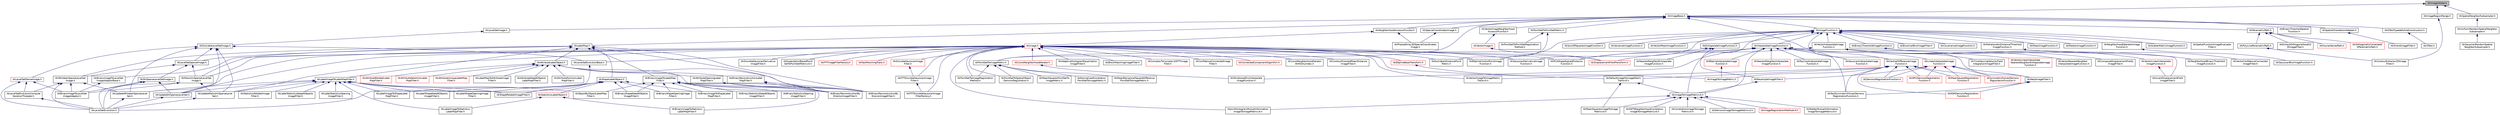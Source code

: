 digraph "itkImageHelper.h"
{
 // LATEX_PDF_SIZE
  edge [fontname="Helvetica",fontsize="10",labelfontname="Helvetica",labelfontsize="10"];
  node [fontname="Helvetica",fontsize="10",shape=record];
  Node1 [label="itkImageHelper.h",height=0.2,width=0.4,color="black", fillcolor="grey75", style="filled", fontcolor="black",tooltip=" "];
  Node1 -> Node2 [dir="back",color="midnightblue",fontsize="10",style="solid",fontname="Helvetica"];
  Node2 [label="itkImageBase.h",height=0.2,width=0.4,color="black", fillcolor="white", style="filled",URL="$itkImageBase_8h.html",tooltip=" "];
  Node2 -> Node3 [dir="back",color="midnightblue",fontsize="10",style="solid",fontname="Helvetica"];
  Node3 [label="itkBinaryThresholdSpatial\lFunction.h",height=0.2,width=0.4,color="black", fillcolor="white", style="filled",URL="$itkBinaryThresholdSpatialFunction_8h.html",tooltip=" "];
  Node2 -> Node4 [dir="back",color="midnightblue",fontsize="10",style="solid",fontname="Helvetica"];
  Node4 [label="itkGTestTypedefsAndConstructors.h",height=0.2,width=0.4,color="black", fillcolor="white", style="filled",URL="$itkGTestTypedefsAndConstructors_8h.html",tooltip=" "];
  Node4 -> Node5 [dir="back",color="midnightblue",fontsize="10",style="solid",fontname="Helvetica"];
  Node5 [label="itkGTest.h",height=0.2,width=0.4,color="black", fillcolor="white", style="filled",URL="$itkGTest_8h.html",tooltip=" "];
  Node2 -> Node6 [dir="back",color="midnightblue",fontsize="10",style="solid",fontname="Helvetica"];
  Node6 [label="itkImageFunction.h",height=0.2,width=0.4,color="black", fillcolor="white", style="filled",URL="$itkImageFunction_8h.html",tooltip=" "];
  Node6 -> Node7 [dir="back",color="midnightblue",fontsize="10",style="solid",fontname="Helvetica"];
  Node7 [label="itkBSplineControlPointImage\lFunction.h",height=0.2,width=0.4,color="black", fillcolor="white", style="filled",URL="$itkBSplineControlPointImageFunction_8h.html",tooltip=" "];
  Node6 -> Node8 [dir="back",color="midnightblue",fontsize="10",style="solid",fontname="Helvetica"];
  Node8 [label="itkBinaryThresholdImageFunction.h",height=0.2,width=0.4,color="black", fillcolor="white", style="filled",URL="$itkBinaryThresholdImageFunction_8h.html",tooltip=" "];
  Node8 -> Node9 [dir="back",color="midnightblue",fontsize="10",style="solid",fontname="Helvetica"];
  Node9 [label="itkNeighborhoodBinaryThreshold\lImageFunction.h",height=0.2,width=0.4,color="black", fillcolor="white", style="filled",URL="$itkNeighborhoodBinaryThresholdImageFunction_8h.html",tooltip=" "];
  Node6 -> Node10 [dir="back",color="midnightblue",fontsize="10",style="solid",fontname="Helvetica"];
  Node10 [label="itkBinomialBlurImageFilter.h",height=0.2,width=0.4,color="black", fillcolor="white", style="filled",URL="$itkBinomialBlurImageFilter_8h.html",tooltip=" "];
  Node6 -> Node11 [dir="back",color="midnightblue",fontsize="10",style="solid",fontname="Helvetica"];
  Node11 [label="itkCentralDifferenceImage\lFunction.h",height=0.2,width=0.4,color="black", fillcolor="white", style="filled",URL="$itkCentralDifferenceImageFunction_8h.html",tooltip=" "];
  Node11 -> Node12 [dir="back",color="midnightblue",fontsize="10",style="solid",fontname="Helvetica"];
  Node12 [label="itkDefaultImageToImageMetric\lTraitsv4.h",height=0.2,width=0.4,color="black", fillcolor="white", style="filled",URL="$itkDefaultImageToImageMetricTraitsv4_8h.html",tooltip=" "];
  Node12 -> Node13 [dir="back",color="midnightblue",fontsize="10",style="solid",fontname="Helvetica"];
  Node13 [label="itkImageToImageMetricv4.h",height=0.2,width=0.4,color="black", fillcolor="white", style="filled",URL="$itkImageToImageMetricv4_8h.html",tooltip=" "];
  Node13 -> Node14 [dir="back",color="midnightblue",fontsize="10",style="solid",fontname="Helvetica"];
  Node14 [label="itkANTSNeighborhoodCorrelation\lImageToImageMetricv4.h",height=0.2,width=0.4,color="black", fillcolor="white", style="filled",URL="$itkANTSNeighborhoodCorrelationImageToImageMetricv4_8h.html",tooltip=" "];
  Node13 -> Node15 [dir="back",color="midnightblue",fontsize="10",style="solid",fontname="Helvetica"];
  Node15 [label="itkCorrelationImageToImage\lMetricv4.h",height=0.2,width=0.4,color="black", fillcolor="white", style="filled",URL="$itkCorrelationImageToImageMetricv4_8h.html",tooltip=" "];
  Node13 -> Node16 [dir="back",color="midnightblue",fontsize="10",style="solid",fontname="Helvetica"];
  Node16 [label="itkDemonsImageToImageMetricv4.h",height=0.2,width=0.4,color="black", fillcolor="white", style="filled",URL="$itkDemonsImageToImageMetricv4_8h.html",tooltip=" "];
  Node13 -> Node17 [dir="back",color="midnightblue",fontsize="10",style="solid",fontname="Helvetica"];
  Node17 [label="itkImageRegistrationMethodv4.h",height=0.2,width=0.4,color="red", fillcolor="white", style="filled",URL="$itkImageRegistrationMethodv4_8h.html",tooltip=" "];
  Node13 -> Node22 [dir="back",color="midnightblue",fontsize="10",style="solid",fontname="Helvetica"];
  Node22 [label="itkJointHistogramMutualInformation\lImageToImageMetricv4.h",height=0.2,width=0.4,color="black", fillcolor="white", style="filled",URL="$itkJointHistogramMutualInformationImageToImageMetricv4_8h.html",tooltip=" "];
  Node13 -> Node23 [dir="back",color="midnightblue",fontsize="10",style="solid",fontname="Helvetica"];
  Node23 [label="itkMattesMutualInformation\lImageToImageMetricv4.h",height=0.2,width=0.4,color="black", fillcolor="white", style="filled",URL="$itkMattesMutualInformationImageToImageMetricv4_8h.html",tooltip=" "];
  Node13 -> Node24 [dir="back",color="midnightblue",fontsize="10",style="solid",fontname="Helvetica"];
  Node24 [label="itkMeanSquaresImageToImage\lMetricv4.h",height=0.2,width=0.4,color="black", fillcolor="white", style="filled",URL="$itkMeanSquaresImageToImageMetricv4_8h.html",tooltip=" "];
  Node12 -> Node24 [dir="back",color="midnightblue",fontsize="10",style="solid",fontname="Helvetica"];
  Node11 -> Node25 [dir="back",color="midnightblue",fontsize="10",style="solid",fontname="Helvetica"];
  Node25 [label="itkDemonsRegistrationFunction.h",height=0.2,width=0.4,color="red", fillcolor="white", style="filled",URL="$itkDemonsRegistrationFunction_8h.html",tooltip=" "];
  Node11 -> Node29 [dir="back",color="midnightblue",fontsize="10",style="solid",fontname="Helvetica"];
  Node29 [label="itkESMDemonsRegistration\lFunction.h",height=0.2,width=0.4,color="red", fillcolor="white", style="filled",URL="$itkESMDemonsRegistrationFunction_8h.html",tooltip=" "];
  Node11 -> Node32 [dir="back",color="midnightblue",fontsize="10",style="solid",fontname="Helvetica"];
  Node32 [label="itkFastSymmetricForcesDemons\lRegistrationFunction.h",height=0.2,width=0.4,color="black", fillcolor="white", style="filled",URL="$itkFastSymmetricForcesDemonsRegistrationFunction_8h.html",tooltip=" "];
  Node11 -> Node33 [dir="back",color="midnightblue",fontsize="10",style="solid",fontname="Helvetica"];
  Node33 [label="itkGPUDemonsRegistration\lFunction.h",height=0.2,width=0.4,color="red", fillcolor="white", style="filled",URL="$itkGPUDemonsRegistrationFunction_8h.html",tooltip=" "];
  Node11 -> Node34 [dir="back",color="midnightblue",fontsize="10",style="solid",fontname="Helvetica"];
  Node34 [label="itkImageToImageMetric.h",height=0.2,width=0.4,color="red", fillcolor="white", style="filled",URL="$itkImageToImageMetric_8h.html",tooltip=" "];
  Node11 -> Node53 [dir="back",color="midnightblue",fontsize="10",style="solid",fontname="Helvetica"];
  Node53 [label="itkMeanSquareRegistration\lFunction.h",height=0.2,width=0.4,color="red", fillcolor="white", style="filled",URL="$itkMeanSquareRegistrationFunction_8h.html",tooltip=" "];
  Node11 -> Node55 [dir="back",color="midnightblue",fontsize="10",style="solid",fontname="Helvetica"];
  Node55 [label="itkSymmetricForcesDemons\lRegistrationFunction.h",height=0.2,width=0.4,color="red", fillcolor="white", style="filled",URL="$itkSymmetricForcesDemonsRegistrationFunction_8h.html",tooltip=" "];
  Node11 -> Node57 [dir="back",color="midnightblue",fontsize="10",style="solid",fontname="Helvetica"];
  Node57 [label="itkVectorImageToImageMetric\lTraitsv4.h",height=0.2,width=0.4,color="black", fillcolor="white", style="filled",URL="$itkVectorImageToImageMetricTraitsv4_8h.html",tooltip=" "];
  Node6 -> Node58 [dir="back",color="midnightblue",fontsize="10",style="solid",fontname="Helvetica"];
  Node58 [label="itkCovarianceImageFunction.h",height=0.2,width=0.4,color="black", fillcolor="white", style="filled",URL="$itkCovarianceImageFunction_8h.html",tooltip=" "];
  Node6 -> Node59 [dir="back",color="midnightblue",fontsize="10",style="solid",fontname="Helvetica"];
  Node59 [label="itkExtrapolateImageFunction.h",height=0.2,width=0.4,color="black", fillcolor="white", style="filled",URL="$itkExtrapolateImageFunction_8h.html",tooltip=" "];
  Node59 -> Node60 [dir="back",color="midnightblue",fontsize="10",style="solid",fontname="Helvetica"];
  Node60 [label="itkNearestNeighborExtrapolate\lImageFunction.h",height=0.2,width=0.4,color="black", fillcolor="white", style="filled",URL="$itkNearestNeighborExtrapolateImageFunction_8h.html",tooltip=" "];
  Node59 -> Node61 [dir="back",color="midnightblue",fontsize="10",style="solid",fontname="Helvetica"];
  Node61 [label="itkPCAShapeSignedDistance\lFunction.h",height=0.2,width=0.4,color="black", fillcolor="white", style="filled",URL="$itkPCAShapeSignedDistanceFunction_8h.html",tooltip=" "];
  Node59 -> Node62 [dir="back",color="midnightblue",fontsize="10",style="solid",fontname="Helvetica"];
  Node62 [label="itkResampleImageFilter.h",height=0.2,width=0.4,color="red", fillcolor="white", style="filled",URL="$itkResampleImageFilter_8h.html",tooltip=" "];
  Node62 -> Node13 [dir="back",color="midnightblue",fontsize="10",style="solid",fontname="Helvetica"];
  Node6 -> Node63 [dir="back",color="midnightblue",fontsize="10",style="solid",fontname="Helvetica"];
  Node63 [label="itkGaussianDerivativeImage\lFunction.h",height=0.2,width=0.4,color="black", fillcolor="white", style="filled",URL="$itkGaussianDerivativeImageFunction_8h.html",tooltip=" "];
  Node6 -> Node13 [dir="back",color="midnightblue",fontsize="10",style="solid",fontname="Helvetica"];
  Node6 -> Node64 [dir="back",color="midnightblue",fontsize="10",style="solid",fontname="Helvetica"];
  Node64 [label="itkInterpolateImageFunction.h",height=0.2,width=0.4,color="black", fillcolor="white", style="filled",URL="$itkInterpolateImageFunction_8h.html",tooltip=" "];
  Node64 -> Node65 [dir="back",color="midnightblue",fontsize="10",style="solid",fontname="Helvetica"];
  Node65 [label="itkBSplineInterpolateImage\lFunction.h",height=0.2,width=0.4,color="red", fillcolor="white", style="filled",URL="$itkBSplineInterpolateImageFunction_8h.html",tooltip=" "];
  Node65 -> Node34 [dir="back",color="midnightblue",fontsize="10",style="solid",fontname="Helvetica"];
  Node64 -> Node11 [dir="back",color="midnightblue",fontsize="10",style="solid",fontname="Helvetica"];
  Node64 -> Node32 [dir="back",color="midnightblue",fontsize="10",style="solid",fontname="Helvetica"];
  Node64 -> Node68 [dir="back",color="midnightblue",fontsize="10",style="solid",fontname="Helvetica"];
  Node68 [label="itkGaussianInterpolateImage\lFunction.h",height=0.2,width=0.4,color="red", fillcolor="white", style="filled",URL="$itkGaussianInterpolateImageFunction_8h.html",tooltip=" "];
  Node64 -> Node13 [dir="back",color="midnightblue",fontsize="10",style="solid",fontname="Helvetica"];
  Node64 -> Node70 [dir="back",color="midnightblue",fontsize="10",style="solid",fontname="Helvetica"];
  Node70 [label="itkLinearInterpolateImage\lFunction.h",height=0.2,width=0.4,color="red", fillcolor="white", style="filled",URL="$itkLinearInterpolateImageFunction_8h.html",tooltip=" "];
  Node70 -> Node25 [dir="back",color="midnightblue",fontsize="10",style="solid",fontname="Helvetica"];
  Node70 -> Node33 [dir="back",color="midnightblue",fontsize="10",style="solid",fontname="Helvetica"];
  Node70 -> Node53 [dir="back",color="midnightblue",fontsize="10",style="solid",fontname="Helvetica"];
  Node70 -> Node62 [dir="back",color="midnightblue",fontsize="10",style="solid",fontname="Helvetica"];
  Node70 -> Node55 [dir="back",color="midnightblue",fontsize="10",style="solid",fontname="Helvetica"];
  Node70 -> Node100 [dir="back",color="midnightblue",fontsize="10",style="solid",fontname="Helvetica"];
  Node100 [label="itkWarpImageFilter.h",height=0.2,width=0.4,color="black", fillcolor="white", style="filled",URL="$itkWarpImageFilter_8h.html",tooltip=" "];
  Node100 -> Node29 [dir="back",color="midnightblue",fontsize="10",style="solid",fontname="Helvetica"];
  Node100 -> Node32 [dir="back",color="midnightblue",fontsize="10",style="solid",fontname="Helvetica"];
  Node64 -> Node101 [dir="back",color="midnightblue",fontsize="10",style="solid",fontname="Helvetica"];
  Node101 [label="itkNearestNeighborInterpolate\lImageFunction.h",height=0.2,width=0.4,color="red", fillcolor="white", style="filled",URL="$itkNearestNeighborInterpolateImageFunction_8h.html",tooltip=" "];
  Node64 -> Node61 [dir="back",color="midnightblue",fontsize="10",style="solid",fontname="Helvetica"];
  Node64 -> Node107 [dir="back",color="midnightblue",fontsize="10",style="solid",fontname="Helvetica"];
  Node107 [label="itkPointSetToImageMetric.h",height=0.2,width=0.4,color="black", fillcolor="white", style="filled",URL="$itkPointSetToImageMetric_8h.html",tooltip=" "];
  Node107 -> Node108 [dir="back",color="midnightblue",fontsize="10",style="solid",fontname="Helvetica"];
  Node108 [label="itkMeanReciprocalSquareDifference\lPointSetToImageMetric.h",height=0.2,width=0.4,color="black", fillcolor="white", style="filled",URL="$itkMeanReciprocalSquareDifferencePointSetToImageMetric_8h.html",tooltip=" "];
  Node107 -> Node109 [dir="back",color="midnightblue",fontsize="10",style="solid",fontname="Helvetica"];
  Node109 [label="itkMeanSquaresPointSetTo\lImageMetric.h",height=0.2,width=0.4,color="black", fillcolor="white", style="filled",URL="$itkMeanSquaresPointSetToImageMetric_8h.html",tooltip=" "];
  Node107 -> Node110 [dir="back",color="midnightblue",fontsize="10",style="solid",fontname="Helvetica"];
  Node110 [label="itkNormalizedCorrelation\lPointSetToImageMetric.h",height=0.2,width=0.4,color="black", fillcolor="white", style="filled",URL="$itkNormalizedCorrelationPointSetToImageMetric_8h.html",tooltip=" "];
  Node107 -> Node111 [dir="back",color="midnightblue",fontsize="10",style="solid",fontname="Helvetica"];
  Node111 [label="itkPointSetToImageRegistration\lMethod.h",height=0.2,width=0.4,color="black", fillcolor="white", style="filled",URL="$itkPointSetToImageRegistrationMethod_8h.html",tooltip=" "];
  Node107 -> Node112 [dir="back",color="midnightblue",fontsize="10",style="solid",fontname="Helvetica"];
  Node112 [label="itkPointSetToSpatialObject\lDemonsRegistration.h",height=0.2,width=0.4,color="black", fillcolor="white", style="filled",URL="$itkPointSetToSpatialObjectDemonsRegistration_8h.html",tooltip=" "];
  Node64 -> Node113 [dir="back",color="midnightblue",fontsize="10",style="solid",fontname="Helvetica"];
  Node113 [label="itkRayCastInterpolateImage\lFunction.h",height=0.2,width=0.4,color="black", fillcolor="white", style="filled",URL="$itkRayCastInterpolateImageFunction_8h.html",tooltip=" "];
  Node64 -> Node114 [dir="back",color="midnightblue",fontsize="10",style="solid",fontname="Helvetica"];
  Node114 [label="itkWindowedSincInterpolate\lImageFunction.h",height=0.2,width=0.4,color="black", fillcolor="white", style="filled",URL="$itkWindowedSincInterpolateImageFunction_8h.html",tooltip=" "];
  Node6 -> Node115 [dir="back",color="midnightblue",fontsize="10",style="solid",fontname="Helvetica"];
  Node115 [label="itkMahalanobisDistanceThreshold\lImageFunction.h",height=0.2,width=0.4,color="black", fillcolor="white", style="filled",URL="$itkMahalanobisDistanceThresholdImageFunction_8h.html",tooltip=" "];
  Node115 -> Node116 [dir="back",color="midnightblue",fontsize="10",style="solid",fontname="Helvetica"];
  Node116 [label="itkVectorConfidenceConnected\lImageFilter.h",height=0.2,width=0.4,color="black", fillcolor="white", style="filled",URL="$itkVectorConfidenceConnectedImageFilter_8h.html",tooltip=" "];
  Node6 -> Node117 [dir="back",color="midnightblue",fontsize="10",style="solid",fontname="Helvetica"];
  Node117 [label="itkMeanImageFunction.h",height=0.2,width=0.4,color="black", fillcolor="white", style="filled",URL="$itkMeanImageFunction_8h.html",tooltip=" "];
  Node6 -> Node118 [dir="back",color="midnightblue",fontsize="10",style="solid",fontname="Helvetica"];
  Node118 [label="itkMedianImageFunction.h",height=0.2,width=0.4,color="black", fillcolor="white", style="filled",URL="$itkMedianImageFunction_8h.html",tooltip=" "];
  Node6 -> Node119 [dir="back",color="midnightblue",fontsize="10",style="solid",fontname="Helvetica"];
  Node119 [label="itkNeighborhoodOperatorImage\lFunction.h",height=0.2,width=0.4,color="black", fillcolor="white", style="filled",URL="$itkNeighborhoodOperatorImageFunction_8h.html",tooltip=" "];
  Node119 -> Node120 [dir="back",color="midnightblue",fontsize="10",style="solid",fontname="Helvetica"];
  Node120 [label="itkGaussianBlurImageFunction.h",height=0.2,width=0.4,color="black", fillcolor="white", style="filled",URL="$itkGaussianBlurImageFunction_8h.html",tooltip=" "];
  Node6 -> Node121 [dir="back",color="midnightblue",fontsize="10",style="solid",fontname="Helvetica"];
  Node121 [label="itkScatterMatrixImageFunction.h",height=0.2,width=0.4,color="black", fillcolor="white", style="filled",URL="$itkScatterMatrixImageFunction_8h.html",tooltip=" "];
  Node6 -> Node122 [dir="back",color="midnightblue",fontsize="10",style="solid",fontname="Helvetica"];
  Node122 [label="itkSpatialFunctionImageEvaluator\lFilter.h",height=0.2,width=0.4,color="black", fillcolor="white", style="filled",URL="$itkSpatialFunctionImageEvaluatorFilter_8h.html",tooltip=" "];
  Node6 -> Node123 [dir="back",color="midnightblue",fontsize="10",style="solid",fontname="Helvetica"];
  Node123 [label="itkSumOfSquaresImageFunction.h",height=0.2,width=0.4,color="black", fillcolor="white", style="filled",URL="$itkSumOfSquaresImageFunction_8h.html",tooltip=" "];
  Node6 -> Node124 [dir="back",color="midnightblue",fontsize="10",style="solid",fontname="Helvetica"];
  Node124 [label="itkVarianceImageFunction.h",height=0.2,width=0.4,color="black", fillcolor="white", style="filled",URL="$itkVarianceImageFunction_8h.html",tooltip=" "];
  Node6 -> Node125 [dir="back",color="midnightblue",fontsize="10",style="solid",fontname="Helvetica"];
  Node125 [label="itkVectorInterpolateImage\lFunction.h",height=0.2,width=0.4,color="black", fillcolor="white", style="filled",URL="$itkVectorInterpolateImageFunction_8h.html",tooltip=" "];
  Node125 -> Node126 [dir="back",color="midnightblue",fontsize="10",style="solid",fontname="Helvetica"];
  Node126 [label="itkComposeDisplacementFields\lImageFilter.h",height=0.2,width=0.4,color="black", fillcolor="white", style="filled",URL="$itkComposeDisplacementFieldsImageFilter_8h.html",tooltip=" "];
  Node125 -> Node127 [dir="back",color="midnightblue",fontsize="10",style="solid",fontname="Helvetica"];
  Node127 [label="itkDisplacementFieldTransform.h",height=0.2,width=0.4,color="red", fillcolor="white", style="filled",URL="$itkDisplacementFieldTransform_8h.html",tooltip=" "];
  Node125 -> Node145 [dir="back",color="midnightblue",fontsize="10",style="solid",fontname="Helvetica"];
  Node145 [label="itkInvertDisplacementField\lImageFilter.h",height=0.2,width=0.4,color="black", fillcolor="white", style="filled",URL="$itkInvertDisplacementFieldImageFilter_8h.html",tooltip=" "];
  Node125 -> Node146 [dir="back",color="midnightblue",fontsize="10",style="solid",fontname="Helvetica"];
  Node146 [label="itkTimeVaryingVelocityField\lIntegrationImageFilter.h",height=0.2,width=0.4,color="black", fillcolor="white", style="filled",URL="$itkTimeVaryingVelocityFieldIntegrationImageFilter_8h.html",tooltip=" "];
  Node125 -> Node147 [dir="back",color="midnightblue",fontsize="10",style="solid",fontname="Helvetica"];
  Node147 [label="itkVectorLinearInterpolate\lImageFunction.h",height=0.2,width=0.4,color="red", fillcolor="white", style="filled",URL="$itkVectorLinearInterpolateImageFunction_8h.html",tooltip=" "];
  Node147 -> Node145 [dir="back",color="midnightblue",fontsize="10",style="solid",fontname="Helvetica"];
  Node125 -> Node152 [dir="back",color="midnightblue",fontsize="10",style="solid",fontname="Helvetica"];
  Node152 [label="itkVectorLinearInterpolate\lNearestNeighborExtrapolateImage\lFunction.h",height=0.2,width=0.4,color="red", fillcolor="white", style="filled",URL="$itkVectorLinearInterpolateNearestNeighborExtrapolateImageFunction_8h.html",tooltip=" "];
  Node125 -> Node153 [dir="back",color="midnightblue",fontsize="10",style="solid",fontname="Helvetica"];
  Node153 [label="itkVectorNearestNeighbor\lInterpolateImageFunction.h",height=0.2,width=0.4,color="black", fillcolor="white", style="filled",URL="$itkVectorNearestNeighborInterpolateImageFunction_8h.html",tooltip=" "];
  Node6 -> Node154 [dir="back",color="midnightblue",fontsize="10",style="solid",fontname="Helvetica"];
  Node154 [label="itkVectorMeanImageFunction.h",height=0.2,width=0.4,color="black", fillcolor="white", style="filled",URL="$itkVectorMeanImageFunction_8h.html",tooltip=" "];
  Node2 -> Node155 [dir="back",color="midnightblue",fontsize="10",style="solid",fontname="Helvetica"];
  Node155 [label="itkLabelMap.h",height=0.2,width=0.4,color="black", fillcolor="white", style="filled",URL="$itkLabelMap_8h.html",tooltip=" "];
  Node155 -> Node156 [dir="back",color="midnightblue",fontsize="10",style="solid",fontname="Helvetica"];
  Node156 [label="itkAttributeLabelObject.h",height=0.2,width=0.4,color="black", fillcolor="white", style="filled",URL="$itkAttributeLabelObject_8h.html",tooltip=" "];
  Node156 -> Node157 [dir="back",color="midnightblue",fontsize="10",style="solid",fontname="Helvetica"];
  Node157 [label="itkAttributeKeepNObjects\lLabelMapFilter.h",height=0.2,width=0.4,color="black", fillcolor="white", style="filled",URL="$itkAttributeKeepNObjectsLabelMapFilter_8h.html",tooltip=" "];
  Node156 -> Node158 [dir="back",color="midnightblue",fontsize="10",style="solid",fontname="Helvetica"];
  Node158 [label="itkAttributeOpeningLabel\lMapFilter.h",height=0.2,width=0.4,color="black", fillcolor="white", style="filled",URL="$itkAttributeOpeningLabelMapFilter_8h.html",tooltip=" "];
  Node158 -> Node159 [dir="back",color="midnightblue",fontsize="10",style="solid",fontname="Helvetica"];
  Node159 [label="itkBinaryReconstructionBy\lDilationImageFilter.h",height=0.2,width=0.4,color="black", fillcolor="white", style="filled",URL="$itkBinaryReconstructionByDilationImageFilter_8h.html",tooltip=" "];
  Node158 -> Node160 [dir="back",color="midnightblue",fontsize="10",style="solid",fontname="Helvetica"];
  Node160 [label="itkBinaryReconstructionBy\lErosionImageFilter.h",height=0.2,width=0.4,color="black", fillcolor="white", style="filled",URL="$itkBinaryReconstructionByErosionImageFilter_8h.html",tooltip=" "];
  Node156 -> Node161 [dir="back",color="midnightblue",fontsize="10",style="solid",fontname="Helvetica"];
  Node161 [label="itkAttributePositionLabel\lMapFilter.h",height=0.2,width=0.4,color="black", fillcolor="white", style="filled",URL="$itkAttributePositionLabelMapFilter_8h.html",tooltip=" "];
  Node156 -> Node162 [dir="back",color="midnightblue",fontsize="10",style="solid",fontname="Helvetica"];
  Node162 [label="itkAttributeRelabelLabel\lMapFilter.h",height=0.2,width=0.4,color="red", fillcolor="white", style="filled",URL="$itkAttributeRelabelLabelMapFilter_8h.html",tooltip=" "];
  Node156 -> Node164 [dir="back",color="midnightblue",fontsize="10",style="solid",fontname="Helvetica"];
  Node164 [label="itkAttributeSelectionLabel\lMapFilter.h",height=0.2,width=0.4,color="red", fillcolor="white", style="filled",URL="$itkAttributeSelectionLabelMapFilter_8h.html",tooltip=" "];
  Node156 -> Node167 [dir="back",color="midnightblue",fontsize="10",style="solid",fontname="Helvetica"];
  Node167 [label="itkAttributeUniqueLabelMap\lFilter.h",height=0.2,width=0.4,color="red", fillcolor="white", style="filled",URL="$itkAttributeUniqueLabelMapFilter_8h.html",tooltip=" "];
  Node156 -> Node159 [dir="back",color="midnightblue",fontsize="10",style="solid",fontname="Helvetica"];
  Node156 -> Node160 [dir="back",color="midnightblue",fontsize="10",style="solid",fontname="Helvetica"];
  Node156 -> Node169 [dir="back",color="midnightblue",fontsize="10",style="solid",fontname="Helvetica"];
  Node169 [label="itkBinaryReconstructionLabel\lMapFilter.h",height=0.2,width=0.4,color="black", fillcolor="white", style="filled",URL="$itkBinaryReconstructionLabelMapFilter_8h.html",tooltip=" "];
  Node169 -> Node159 [dir="back",color="midnightblue",fontsize="10",style="solid",fontname="Helvetica"];
  Node169 -> Node160 [dir="back",color="midnightblue",fontsize="10",style="solid",fontname="Helvetica"];
  Node156 -> Node170 [dir="back",color="midnightblue",fontsize="10",style="solid",fontname="Helvetica"];
  Node170 [label="itkLabelMapToAttributeImage\lFilter.h",height=0.2,width=0.4,color="black", fillcolor="white", style="filled",URL="$itkLabelMapToAttributeImageFilter_8h.html",tooltip=" "];
  Node155 -> Node171 [dir="back",color="midnightblue",fontsize="10",style="solid",fontname="Helvetica"];
  Node171 [label="itkBinaryImageToLabelMap\lFilter.h",height=0.2,width=0.4,color="black", fillcolor="white", style="filled",URL="$itkBinaryImageToLabelMapFilter_8h.html",tooltip=" "];
  Node171 -> Node172 [dir="back",color="midnightblue",fontsize="10",style="solid",fontname="Helvetica"];
  Node172 [label="itkBinaryImageToShapeLabel\lMapFilter.h",height=0.2,width=0.4,color="black", fillcolor="white", style="filled",URL="$itkBinaryImageToShapeLabelMapFilter_8h.html",tooltip=" "];
  Node171 -> Node173 [dir="back",color="midnightblue",fontsize="10",style="solid",fontname="Helvetica"];
  Node173 [label="itkBinaryImageToStatistics\lLabelMapFilter.h",height=0.2,width=0.4,color="black", fillcolor="white", style="filled",URL="$itkBinaryImageToStatisticsLabelMapFilter_8h.html",tooltip=" "];
  Node171 -> Node159 [dir="back",color="midnightblue",fontsize="10",style="solid",fontname="Helvetica"];
  Node171 -> Node160 [dir="back",color="midnightblue",fontsize="10",style="solid",fontname="Helvetica"];
  Node171 -> Node174 [dir="back",color="midnightblue",fontsize="10",style="solid",fontname="Helvetica"];
  Node174 [label="itkBinaryShapeKeepNObjects\lImageFilter.h",height=0.2,width=0.4,color="black", fillcolor="white", style="filled",URL="$itkBinaryShapeKeepNObjectsImageFilter_8h.html",tooltip=" "];
  Node171 -> Node175 [dir="back",color="midnightblue",fontsize="10",style="solid",fontname="Helvetica"];
  Node175 [label="itkBinaryShapeOpeningImage\lFilter.h",height=0.2,width=0.4,color="black", fillcolor="white", style="filled",URL="$itkBinaryShapeOpeningImageFilter_8h.html",tooltip=" "];
  Node171 -> Node176 [dir="back",color="midnightblue",fontsize="10",style="solid",fontname="Helvetica"];
  Node176 [label="itkBinaryStatisticsKeepNObjects\lImageFilter.h",height=0.2,width=0.4,color="black", fillcolor="white", style="filled",URL="$itkBinaryStatisticsKeepNObjectsImageFilter_8h.html",tooltip=" "];
  Node171 -> Node177 [dir="back",color="midnightblue",fontsize="10",style="solid",fontname="Helvetica"];
  Node177 [label="itkBinaryStatisticsOpening\lImageFilter.h",height=0.2,width=0.4,color="black", fillcolor="white", style="filled",URL="$itkBinaryStatisticsOpeningImageFilter_8h.html",tooltip=" "];
  Node171 -> Node166 [dir="back",color="midnightblue",fontsize="10",style="solid",fontname="Helvetica"];
  Node166 [label="itkObjectByObjectLabelMap\lFilter.h",height=0.2,width=0.4,color="black", fillcolor="white", style="filled",URL="$itkObjectByObjectLabelMapFilter_8h.html",tooltip=" "];
  Node155 -> Node159 [dir="back",color="midnightblue",fontsize="10",style="solid",fontname="Helvetica"];
  Node155 -> Node160 [dir="back",color="midnightblue",fontsize="10",style="solid",fontname="Helvetica"];
  Node155 -> Node178 [dir="back",color="midnightblue",fontsize="10",style="solid",fontname="Helvetica"];
  Node178 [label="itkLabelImageToLabelMapFilter.h",height=0.2,width=0.4,color="black", fillcolor="white", style="filled",URL="$itkLabelImageToLabelMapFilter_8h.html",tooltip=" "];
  Node178 -> Node179 [dir="back",color="midnightblue",fontsize="10",style="solid",fontname="Helvetica"];
  Node179 [label="itkLabelImageToShapeLabel\lMapFilter.h",height=0.2,width=0.4,color="black", fillcolor="white", style="filled",URL="$itkLabelImageToShapeLabelMapFilter_8h.html",tooltip=" "];
  Node178 -> Node180 [dir="back",color="midnightblue",fontsize="10",style="solid",fontname="Helvetica"];
  Node180 [label="itkLabelImageToStatistics\lLabelMapFilter.h",height=0.2,width=0.4,color="black", fillcolor="white", style="filled",URL="$itkLabelImageToStatisticsLabelMapFilter_8h.html",tooltip=" "];
  Node178 -> Node181 [dir="back",color="midnightblue",fontsize="10",style="solid",fontname="Helvetica"];
  Node181 [label="itkLabelShapeKeepNObjects\lImageFilter.h",height=0.2,width=0.4,color="black", fillcolor="white", style="filled",URL="$itkLabelShapeKeepNObjectsImageFilter_8h.html",tooltip=" "];
  Node178 -> Node182 [dir="back",color="midnightblue",fontsize="10",style="solid",fontname="Helvetica"];
  Node182 [label="itkLabelShapeOpeningImage\lFilter.h",height=0.2,width=0.4,color="black", fillcolor="white", style="filled",URL="$itkLabelShapeOpeningImageFilter_8h.html",tooltip=" "];
  Node178 -> Node183 [dir="back",color="midnightblue",fontsize="10",style="solid",fontname="Helvetica"];
  Node183 [label="itkLabelStatisticsKeepNObjects\lImageFilter.h",height=0.2,width=0.4,color="black", fillcolor="white", style="filled",URL="$itkLabelStatisticsKeepNObjectsImageFilter_8h.html",tooltip=" "];
  Node178 -> Node184 [dir="back",color="midnightblue",fontsize="10",style="solid",fontname="Helvetica"];
  Node184 [label="itkLabelStatisticsOpening\lImageFilter.h",height=0.2,width=0.4,color="black", fillcolor="white", style="filled",URL="$itkLabelStatisticsOpeningImageFilter_8h.html",tooltip=" "];
  Node178 -> Node166 [dir="back",color="midnightblue",fontsize="10",style="solid",fontname="Helvetica"];
  Node178 -> Node185 [dir="back",color="midnightblue",fontsize="10",style="solid",fontname="Helvetica"];
  Node185 [label="itkShapeRelabelImageFilter.h",height=0.2,width=0.4,color="black", fillcolor="white", style="filled",URL="$itkShapeRelabelImageFilter_8h.html",tooltip=" "];
  Node178 -> Node186 [dir="back",color="midnightblue",fontsize="10",style="solid",fontname="Helvetica"];
  Node186 [label="itkStatisticsRelabelImage\lFilter.h",height=0.2,width=0.4,color="black", fillcolor="white", style="filled",URL="$itkStatisticsRelabelImageFilter_8h.html",tooltip=" "];
  Node178 -> Node187 [dir="back",color="midnightblue",fontsize="10",style="solid",fontname="Helvetica"];
  Node187 [label="itkUpdateMalcolmSparseLevel\lSet.h",height=0.2,width=0.4,color="black", fillcolor="white", style="filled",URL="$itkUpdateMalcolmSparseLevelSet_8h.html",tooltip=" "];
  Node187 -> Node188 [dir="back",color="midnightblue",fontsize="10",style="solid",fontname="Helvetica"];
  Node188 [label="itkLevelSetEvolution.h",height=0.2,width=0.4,color="black", fillcolor="white", style="filled",URL="$itkLevelSetEvolution_8h.html",tooltip=" "];
  Node178 -> Node189 [dir="back",color="midnightblue",fontsize="10",style="solid",fontname="Helvetica"];
  Node189 [label="itkUpdateShiSparseLevelSet.h",height=0.2,width=0.4,color="black", fillcolor="white", style="filled",URL="$itkUpdateShiSparseLevelSet_8h.html",tooltip=" "];
  Node189 -> Node188 [dir="back",color="midnightblue",fontsize="10",style="solid",fontname="Helvetica"];
  Node178 -> Node190 [dir="back",color="midnightblue",fontsize="10",style="solid",fontname="Helvetica"];
  Node190 [label="itkUpdateWhitakerSparseLevel\lSet.h",height=0.2,width=0.4,color="black", fillcolor="white", style="filled",URL="$itkUpdateWhitakerSparseLevelSet_8h.html",tooltip=" "];
  Node190 -> Node188 [dir="back",color="midnightblue",fontsize="10",style="solid",fontname="Helvetica"];
  Node155 -> Node191 [dir="back",color="midnightblue",fontsize="10",style="solid",fontname="Helvetica"];
  Node191 [label="itkLevelSetSparseImage.h",height=0.2,width=0.4,color="black", fillcolor="white", style="filled",URL="$itkLevelSetSparseImage_8h.html",tooltip=" "];
  Node191 -> Node192 [dir="back",color="midnightblue",fontsize="10",style="solid",fontname="Helvetica"];
  Node192 [label="itkMalcolmSparseLevelSet\lImage.h",height=0.2,width=0.4,color="black", fillcolor="white", style="filled",URL="$itkMalcolmSparseLevelSetImage_8h.html",tooltip=" "];
  Node192 -> Node193 [dir="back",color="midnightblue",fontsize="10",style="solid",fontname="Helvetica"];
  Node193 [label="itkBinaryImageToLevelSet\lImageAdaptor.h",height=0.2,width=0.4,color="black", fillcolor="white", style="filled",URL="$itkBinaryImageToLevelSetImageAdaptor_8h.html",tooltip=" "];
  Node192 -> Node188 [dir="back",color="midnightblue",fontsize="10",style="solid",fontname="Helvetica"];
  Node192 -> Node187 [dir="back",color="midnightblue",fontsize="10",style="solid",fontname="Helvetica"];
  Node191 -> Node194 [dir="back",color="midnightblue",fontsize="10",style="solid",fontname="Helvetica"];
  Node194 [label="itkShiSparseLevelSetImage.h",height=0.2,width=0.4,color="black", fillcolor="white", style="filled",URL="$itkShiSparseLevelSetImage_8h.html",tooltip=" "];
  Node194 -> Node193 [dir="back",color="midnightblue",fontsize="10",style="solid",fontname="Helvetica"];
  Node194 -> Node188 [dir="back",color="midnightblue",fontsize="10",style="solid",fontname="Helvetica"];
  Node194 -> Node189 [dir="back",color="midnightblue",fontsize="10",style="solid",fontname="Helvetica"];
  Node191 -> Node195 [dir="back",color="midnightblue",fontsize="10",style="solid",fontname="Helvetica"];
  Node195 [label="itkWhitakerSparseLevelSet\lImage.h",height=0.2,width=0.4,color="black", fillcolor="white", style="filled",URL="$itkWhitakerSparseLevelSetImage_8h.html",tooltip=" "];
  Node195 -> Node193 [dir="back",color="midnightblue",fontsize="10",style="solid",fontname="Helvetica"];
  Node195 -> Node188 [dir="back",color="midnightblue",fontsize="10",style="solid",fontname="Helvetica"];
  Node195 -> Node196 [dir="back",color="midnightblue",fontsize="10",style="solid",fontname="Helvetica"];
  Node196 [label="itkLevelSetEvolutionCompute\lIterationThreader.h",height=0.2,width=0.4,color="black", fillcolor="white", style="filled",URL="$itkLevelSetEvolutionComputeIterationThreader_8h.html",tooltip=" "];
  Node196 -> Node188 [dir="back",color="midnightblue",fontsize="10",style="solid",fontname="Helvetica"];
  Node195 -> Node190 [dir="back",color="midnightblue",fontsize="10",style="solid",fontname="Helvetica"];
  Node155 -> Node192 [dir="back",color="midnightblue",fontsize="10",style="solid",fontname="Helvetica"];
  Node155 -> Node197 [dir="back",color="midnightblue",fontsize="10",style="solid",fontname="Helvetica"];
  Node197 [label="itkShapeLabelObject.h",height=0.2,width=0.4,color="black", fillcolor="white", style="filled",URL="$itkShapeLabelObject_8h.html",tooltip=" "];
  Node197 -> Node172 [dir="back",color="midnightblue",fontsize="10",style="solid",fontname="Helvetica"];
  Node197 -> Node174 [dir="back",color="midnightblue",fontsize="10",style="solid",fontname="Helvetica"];
  Node197 -> Node175 [dir="back",color="midnightblue",fontsize="10",style="solid",fontname="Helvetica"];
  Node197 -> Node179 [dir="back",color="midnightblue",fontsize="10",style="solid",fontname="Helvetica"];
  Node197 -> Node181 [dir="back",color="midnightblue",fontsize="10",style="solid",fontname="Helvetica"];
  Node197 -> Node182 [dir="back",color="midnightblue",fontsize="10",style="solid",fontname="Helvetica"];
  Node197 -> Node185 [dir="back",color="midnightblue",fontsize="10",style="solid",fontname="Helvetica"];
  Node197 -> Node198 [dir="back",color="midnightblue",fontsize="10",style="solid",fontname="Helvetica"];
  Node198 [label="itkStatisticsLabelObject.h",height=0.2,width=0.4,color="red", fillcolor="white", style="filled",URL="$itkStatisticsLabelObject_8h.html",tooltip=" "];
  Node198 -> Node173 [dir="back",color="midnightblue",fontsize="10",style="solid",fontname="Helvetica"];
  Node198 -> Node180 [dir="back",color="midnightblue",fontsize="10",style="solid",fontname="Helvetica"];
  Node155 -> Node195 [dir="back",color="midnightblue",fontsize="10",style="solid",fontname="Helvetica"];
  Node2 -> Node203 [dir="back",color="midnightblue",fontsize="10",style="solid",fontname="Helvetica"];
  Node203 [label="itkLevelSetImage.h",height=0.2,width=0.4,color="black", fillcolor="white", style="filled",URL="$itkLevelSetImage_8h.html",tooltip=" "];
  Node203 -> Node204 [dir="back",color="midnightblue",fontsize="10",style="solid",fontname="Helvetica"];
  Node204 [label="itkDiscreteLevelSetImage.h",height=0.2,width=0.4,color="black", fillcolor="white", style="filled",URL="$itkDiscreteLevelSetImage_8h.html",tooltip=" "];
  Node204 -> Node205 [dir="back",color="midnightblue",fontsize="10",style="solid",fontname="Helvetica"];
  Node205 [label="itkLevelSetDenseImage.h",height=0.2,width=0.4,color="red", fillcolor="white", style="filled",URL="$itkLevelSetDenseImage_8h.html",tooltip=" "];
  Node205 -> Node193 [dir="back",color="midnightblue",fontsize="10",style="solid",fontname="Helvetica"];
  Node205 -> Node188 [dir="back",color="midnightblue",fontsize="10",style="solid",fontname="Helvetica"];
  Node205 -> Node196 [dir="back",color="midnightblue",fontsize="10",style="solid",fontname="Helvetica"];
  Node204 -> Node208 [dir="back",color="midnightblue",fontsize="10",style="solid",fontname="Helvetica"];
  Node208 [label="itkLevelSetEvolutionBase.h",height=0.2,width=0.4,color="black", fillcolor="white", style="filled",URL="$itkLevelSetEvolutionBase_8h.html",tooltip=" "];
  Node208 -> Node188 [dir="back",color="midnightblue",fontsize="10",style="solid",fontname="Helvetica"];
  Node204 -> Node191 [dir="back",color="midnightblue",fontsize="10",style="solid",fontname="Helvetica"];
  Node204 -> Node187 [dir="back",color="midnightblue",fontsize="10",style="solid",fontname="Helvetica"];
  Node204 -> Node189 [dir="back",color="midnightblue",fontsize="10",style="solid",fontname="Helvetica"];
  Node204 -> Node190 [dir="back",color="midnightblue",fontsize="10",style="solid",fontname="Helvetica"];
  Node2 -> Node209 [dir="back",color="midnightblue",fontsize="10",style="solid",fontname="Helvetica"];
  Node209 [label="itkNeighborhoodAccessorFunctor.h",height=0.2,width=0.4,color="black", fillcolor="white", style="filled",URL="$itkNeighborhoodAccessorFunctor_8h.html",tooltip=" "];
  Node209 -> Node210 [dir="back",color="midnightblue",fontsize="10",style="solid",fontname="Helvetica"];
  Node210 [label="itkImage.h",height=0.2,width=0.4,color="red", fillcolor="white", style="filled",URL="$itkImage_8h.html",tooltip=" "];
  Node210 -> Node211 [dir="back",color="midnightblue",fontsize="10",style="solid",fontname="Helvetica"];
  Node211 [label="itkAdaptiveHistogramEqualization\lImageFilter.h",height=0.2,width=0.4,color="black", fillcolor="white", style="filled",URL="$itkAdaptiveHistogramEqualizationImageFilter_8h.html",tooltip=" "];
  Node210 -> Node212 [dir="back",color="midnightblue",fontsize="10",style="solid",fontname="Helvetica"];
  Node212 [label="itkBSplineBaseTransform.h",height=0.2,width=0.4,color="red", fillcolor="white", style="filled",URL="$itkBSplineBaseTransform_8h.html",tooltip=" "];
  Node212 -> Node34 [dir="back",color="midnightblue",fontsize="10",style="solid",fontname="Helvetica"];
  Node210 -> Node7 [dir="back",color="midnightblue",fontsize="10",style="solid",fontname="Helvetica"];
  Node210 -> Node216 [dir="back",color="midnightblue",fontsize="10",style="solid",fontname="Helvetica"];
  Node216 [label="itkBinaryImageToLevelSet\lImageAdaptorBase.h",height=0.2,width=0.4,color="black", fillcolor="white", style="filled",URL="$itkBinaryImageToLevelSetImageAdaptorBase_8h.html",tooltip=" "];
  Node216 -> Node193 [dir="back",color="midnightblue",fontsize="10",style="solid",fontname="Helvetica"];
  Node210 -> Node217 [dir="back",color="midnightblue",fontsize="10",style="solid",fontname="Helvetica"];
  Node217 [label="itkBlockMatchingImageFilter.h",height=0.2,width=0.4,color="black", fillcolor="white", style="filled",URL="$itkBlockMatchingImageFilter_8h.html",tooltip=" "];
  Node210 -> Node218 [dir="back",color="midnightblue",fontsize="10",style="solid",fontname="Helvetica"];
  Node218 [label="itkComplexToComplex1DFFTImage\lFilter.h",height=0.2,width=0.4,color="red", fillcolor="white", style="filled",URL="$itkComplexToComplex1DFFTImageFilter_8h.html",tooltip=" "];
  Node210 -> Node221 [dir="back",color="midnightblue",fontsize="10",style="solid",fontname="Helvetica"];
  Node221 [label="itkConfidenceConnectedImage\lFilter.h",height=0.2,width=0.4,color="black", fillcolor="white", style="filled",URL="$itkConfidenceConnectedImageFilter_8h.html",tooltip=" "];
  Node210 -> Node222 [dir="back",color="midnightblue",fontsize="10",style="solid",fontname="Helvetica"];
  Node222 [label="itkConnectedComponentAlgorithm.h",height=0.2,width=0.4,color="red", fillcolor="white", style="filled",URL="$itkConnectedComponentAlgorithm_8h.html",tooltip=" "];
  Node210 -> Node226 [dir="back",color="midnightblue",fontsize="10",style="solid",fontname="Helvetica"];
  Node226 [label="itkConstNeighborhoodIterator.h",height=0.2,width=0.4,color="red", fillcolor="white", style="filled",URL="$itkConstNeighborhoodIterator_8h.html",tooltip=" "];
  Node226 -> Node114 [dir="back",color="midnightblue",fontsize="10",style="solid",fontname="Helvetica"];
  Node210 -> Node341 [dir="back",color="midnightblue",fontsize="10",style="solid",fontname="Helvetica"];
  Node341 [label="itkConstNeighborhoodIterator\lWithOnlyIndex.h",height=0.2,width=0.4,color="black", fillcolor="white", style="filled",URL="$itkConstNeighborhoodIteratorWithOnlyIndex_8h.html",tooltip=" "];
  Node210 -> Node342 [dir="back",color="midnightblue",fontsize="10",style="solid",fontname="Helvetica"];
  Node342 [label="itkContourDirectedMeanDistance\lImageFilter.h",height=0.2,width=0.4,color="black", fillcolor="white", style="filled",URL="$itkContourDirectedMeanDistanceImageFilter_8h.html",tooltip=" "];
  Node210 -> Node12 [dir="back",color="midnightblue",fontsize="10",style="solid",fontname="Helvetica"];
  Node210 -> Node343 [dir="back",color="midnightblue",fontsize="10",style="solid",fontname="Helvetica"];
  Node343 [label="itkDiscreteGaussianDerivative\lImageFilter.h",height=0.2,width=0.4,color="black", fillcolor="white", style="filled",URL="$itkDiscreteGaussianDerivativeImageFilter_8h.html",tooltip=" "];
  Node210 -> Node344 [dir="back",color="midnightblue",fontsize="10",style="solid",fontname="Helvetica"];
  Node344 [label="itkDiscreteGaussianImage\lFilter.h",height=0.2,width=0.4,color="red", fillcolor="white", style="filled",URL="$itkDiscreteGaussianImageFilter_8h.html",tooltip=" "];
  Node344 -> Node345 [dir="back",color="midnightblue",fontsize="10",style="solid",fontname="Helvetica"];
  Node345 [label="itkFFTDiscreteGaussianImage\lFilter.h",height=0.2,width=0.4,color="black", fillcolor="white", style="filled",URL="$itkFFTDiscreteGaussianImageFilter_8h.html",tooltip=" "];
  Node345 -> Node346 [dir="back",color="midnightblue",fontsize="10",style="solid",fontname="Helvetica"];
  Node346 [label="itkFFTDiscreteGaussianImage\lFilterFactory.h",height=0.2,width=0.4,color="black", fillcolor="white", style="filled",URL="$itkFFTDiscreteGaussianImageFilterFactory_8h.html",tooltip=" "];
  Node210 -> Node127 [dir="back",color="midnightblue",fontsize="10",style="solid",fontname="Helvetica"];
  Node210 -> Node348 [dir="back",color="midnightblue",fontsize="10",style="solid",fontname="Helvetica"];
  Node348 [label="itkEuclideanDistancePoint\lMetric.h",height=0.2,width=0.4,color="black", fillcolor="white", style="filled",URL="$itkEuclideanDistancePointMetric_8h.html",tooltip=" "];
  Node210 -> Node138 [dir="back",color="midnightblue",fontsize="10",style="solid",fontname="Helvetica"];
  Node138 [label="itkExpectationBasedPoint\lSetToPointSetMetricv4.h",height=0.2,width=0.4,color="black", fillcolor="white", style="filled",URL="$itkExpectationBasedPointSetToPointSetMetricv4_8h.html",tooltip=" "];
  Node210 -> Node345 [dir="back",color="midnightblue",fontsize="10",style="solid",fontname="Helvetica"];
  Node210 -> Node346 [dir="back",color="midnightblue",fontsize="10",style="solid",fontname="Helvetica"];
  Node210 -> Node349 [dir="back",color="midnightblue",fontsize="10",style="solid",fontname="Helvetica"];
  Node349 [label="itkFFTImageFilterFactory.h",height=0.2,width=0.4,color="red", fillcolor="white", style="filled",URL="$itkFFTImageFilterFactory_8h.html",tooltip=" "];
  Node210 -> Node364 [dir="back",color="midnightblue",fontsize="10",style="solid",fontname="Helvetica"];
  Node364 [label="itkFastMarchingTraits.h",height=0.2,width=0.4,color="red", fillcolor="white", style="filled",URL="$itkFastMarchingTraits_8h.html",tooltip=" "];
  Node210 -> Node63 [dir="back",color="midnightblue",fontsize="10",style="solid",fontname="Helvetica"];
  Node210 -> Node22 [dir="back",color="midnightblue",fontsize="10",style="solid",fontname="Helvetica"];
  Node210 -> Node208 [dir="back",color="midnightblue",fontsize="10",style="solid",fontname="Helvetica"];
  Node210 -> Node192 [dir="back",color="midnightblue",fontsize="10",style="solid",fontname="Helvetica"];
  Node210 -> Node61 [dir="back",color="midnightblue",fontsize="10",style="solid",fontname="Helvetica"];
  Node210 -> Node111 [dir="back",color="midnightblue",fontsize="10",style="solid",fontname="Helvetica"];
  Node210 -> Node112 [dir="back",color="midnightblue",fontsize="10",style="solid",fontname="Helvetica"];
  Node210 -> Node187 [dir="back",color="midnightblue",fontsize="10",style="solid",fontname="Helvetica"];
  Node210 -> Node189 [dir="back",color="midnightblue",fontsize="10",style="solid",fontname="Helvetica"];
  Node210 -> Node190 [dir="back",color="midnightblue",fontsize="10",style="solid",fontname="Helvetica"];
  Node210 -> Node57 [dir="back",color="midnightblue",fontsize="10",style="solid",fontname="Helvetica"];
  Node209 -> Node887 [dir="back",color="midnightblue",fontsize="10",style="solid",fontname="Helvetica"];
  Node887 [label="itkPhasedArray3DSpecialCoordinates\lImage.h",height=0.2,width=0.4,color="black", fillcolor="white", style="filled",URL="$itkPhasedArray3DSpecialCoordinatesImage_8h.html",tooltip=" "];
  Node2 -> Node888 [dir="back",color="midnightblue",fontsize="10",style="solid",fontname="Helvetica"];
  Node888 [label="itkParametricPath.h",height=0.2,width=0.4,color="black", fillcolor="white", style="filled",URL="$itkParametricPath_8h.html",tooltip=" "];
  Node888 -> Node701 [dir="back",color="midnightblue",fontsize="10",style="solid",fontname="Helvetica"];
  Node701 [label="itkExtractOrthogonalSwath2\lDImageFilter.h",height=0.2,width=0.4,color="black", fillcolor="white", style="filled",URL="$itkExtractOrthogonalSwath2DImageFilter_8h.html",tooltip=" "];
  Node888 -> Node889 [dir="back",color="midnightblue",fontsize="10",style="solid",fontname="Helvetica"];
  Node889 [label="itkFourierSeriesPath.h",height=0.2,width=0.4,color="red", fillcolor="white", style="filled",URL="$itkFourierSeriesPath_8h.html",tooltip=" "];
  Node888 -> Node891 [dir="back",color="midnightblue",fontsize="10",style="solid",fontname="Helvetica"];
  Node891 [label="itkOrthogonallyCorrected2\lDParametricPath.h",height=0.2,width=0.4,color="red", fillcolor="white", style="filled",URL="$itkOrthogonallyCorrected2DParametricPath_8h.html",tooltip=" "];
  Node888 -> Node893 [dir="back",color="midnightblue",fontsize="10",style="solid",fontname="Helvetica"];
  Node893 [label="itkPolyLineParametricPath.h",height=0.2,width=0.4,color="black", fillcolor="white", style="filled",URL="$itkPolyLineParametricPath_8h.html",tooltip=" "];
  Node893 -> Node443 [dir="back",color="midnightblue",fontsize="10",style="solid",fontname="Helvetica"];
  Node443 [label="itkContourExtractor2DImage\lFilter.h",height=0.2,width=0.4,color="black", fillcolor="white", style="filled",URL="$itkContourExtractor2DImageFilter_8h.html",tooltip=" "];
  Node2 -> Node107 [dir="back",color="midnightblue",fontsize="10",style="solid",fontname="Helvetica"];
  Node2 -> Node396 [dir="back",color="midnightblue",fontsize="10",style="solid",fontname="Helvetica"];
  Node396 [label="itkPointSetToPointSetMetric.h",height=0.2,width=0.4,color="black", fillcolor="white", style="filled",URL="$itkPointSetToPointSetMetric_8h.html",tooltip=" "];
  Node396 -> Node348 [dir="back",color="midnightblue",fontsize="10",style="solid",fontname="Helvetica"];
  Node396 -> Node397 [dir="back",color="midnightblue",fontsize="10",style="solid",fontname="Helvetica"];
  Node397 [label="itkPointSetToPointSetRegistration\lMethod.h",height=0.2,width=0.4,color="black", fillcolor="white", style="filled",URL="$itkPointSetToPointSetRegistrationMethod_8h.html",tooltip=" "];
  Node2 -> Node894 [dir="back",color="midnightblue",fontsize="10",style="solid",fontname="Helvetica"];
  Node894 [label="itkSpatialOrientationAdapter.h",height=0.2,width=0.4,color="black", fillcolor="white", style="filled",URL="$itkSpatialOrientationAdapter_8h.html",tooltip=" "];
  Node894 -> Node677 [dir="back",color="midnightblue",fontsize="10",style="solid",fontname="Helvetica"];
  Node677 [label="itkOrientImageFilter.h",height=0.2,width=0.4,color="black", fillcolor="white", style="filled",URL="$itkOrientImageFilter_8h.html",tooltip=" "];
  Node2 -> Node895 [dir="back",color="midnightblue",fontsize="10",style="solid",fontname="Helvetica"];
  Node895 [label="itkSpecialCoordinatesImage.h",height=0.2,width=0.4,color="black", fillcolor="white", style="filled",URL="$itkSpecialCoordinatesImage_8h.html",tooltip=" "];
  Node895 -> Node887 [dir="back",color="midnightblue",fontsize="10",style="solid",fontname="Helvetica"];
  Node2 -> Node896 [dir="back",color="midnightblue",fontsize="10",style="solid",fontname="Helvetica"];
  Node896 [label="itkVectorImageNeighborhood\lAccessorFunctor.h",height=0.2,width=0.4,color="black", fillcolor="white", style="filled",URL="$itkVectorImageNeighborhoodAccessorFunctor_8h.html",tooltip=" "];
  Node896 -> Node897 [dir="back",color="midnightblue",fontsize="10",style="solid",fontname="Helvetica"];
  Node897 [label="itkVectorImage.h",height=0.2,width=0.4,color="red", fillcolor="white", style="filled",URL="$itkVectorImage_8h.html",tooltip=" "];
  Node897 -> Node127 [dir="back",color="midnightblue",fontsize="10",style="solid",fontname="Helvetica"];
  Node2 -> Node100 [dir="back",color="midnightblue",fontsize="10",style="solid",fontname="Helvetica"];
  Node1 -> Node898 [dir="back",color="midnightblue",fontsize="10",style="solid",fontname="Helvetica"];
  Node898 [label="itkImageRegionRange.h",height=0.2,width=0.4,color="black", fillcolor="white", style="filled",URL="$itkImageRegionRange_8h.html",tooltip=" "];
  Node898 -> Node443 [dir="back",color="midnightblue",fontsize="10",style="solid",fontname="Helvetica"];
  Node1 -> Node899 [dir="back",color="midnightblue",fontsize="10",style="solid",fontname="Helvetica"];
  Node899 [label="itkSpatialNeighborSubsampler.h",height=0.2,width=0.4,color="black", fillcolor="white", style="filled",URL="$itkSpatialNeighborSubsampler_8h.html",tooltip=" "];
  Node899 -> Node900 [dir="back",color="midnightblue",fontsize="10",style="solid",fontname="Helvetica"];
  Node900 [label="itkUniformRandomSpatialNeighbor\lSubsampler.h",height=0.2,width=0.4,color="black", fillcolor="white", style="filled",URL="$itkUniformRandomSpatialNeighborSubsampler_8h.html",tooltip=" "];
  Node900 -> Node901 [dir="back",color="midnightblue",fontsize="10",style="solid",fontname="Helvetica"];
  Node901 [label="itkGaussianRandomSpatial\lNeighborSubsampler.h",height=0.2,width=0.4,color="black", fillcolor="white", style="filled",URL="$itkGaussianRandomSpatialNeighborSubsampler_8h.html",tooltip=" "];
}
